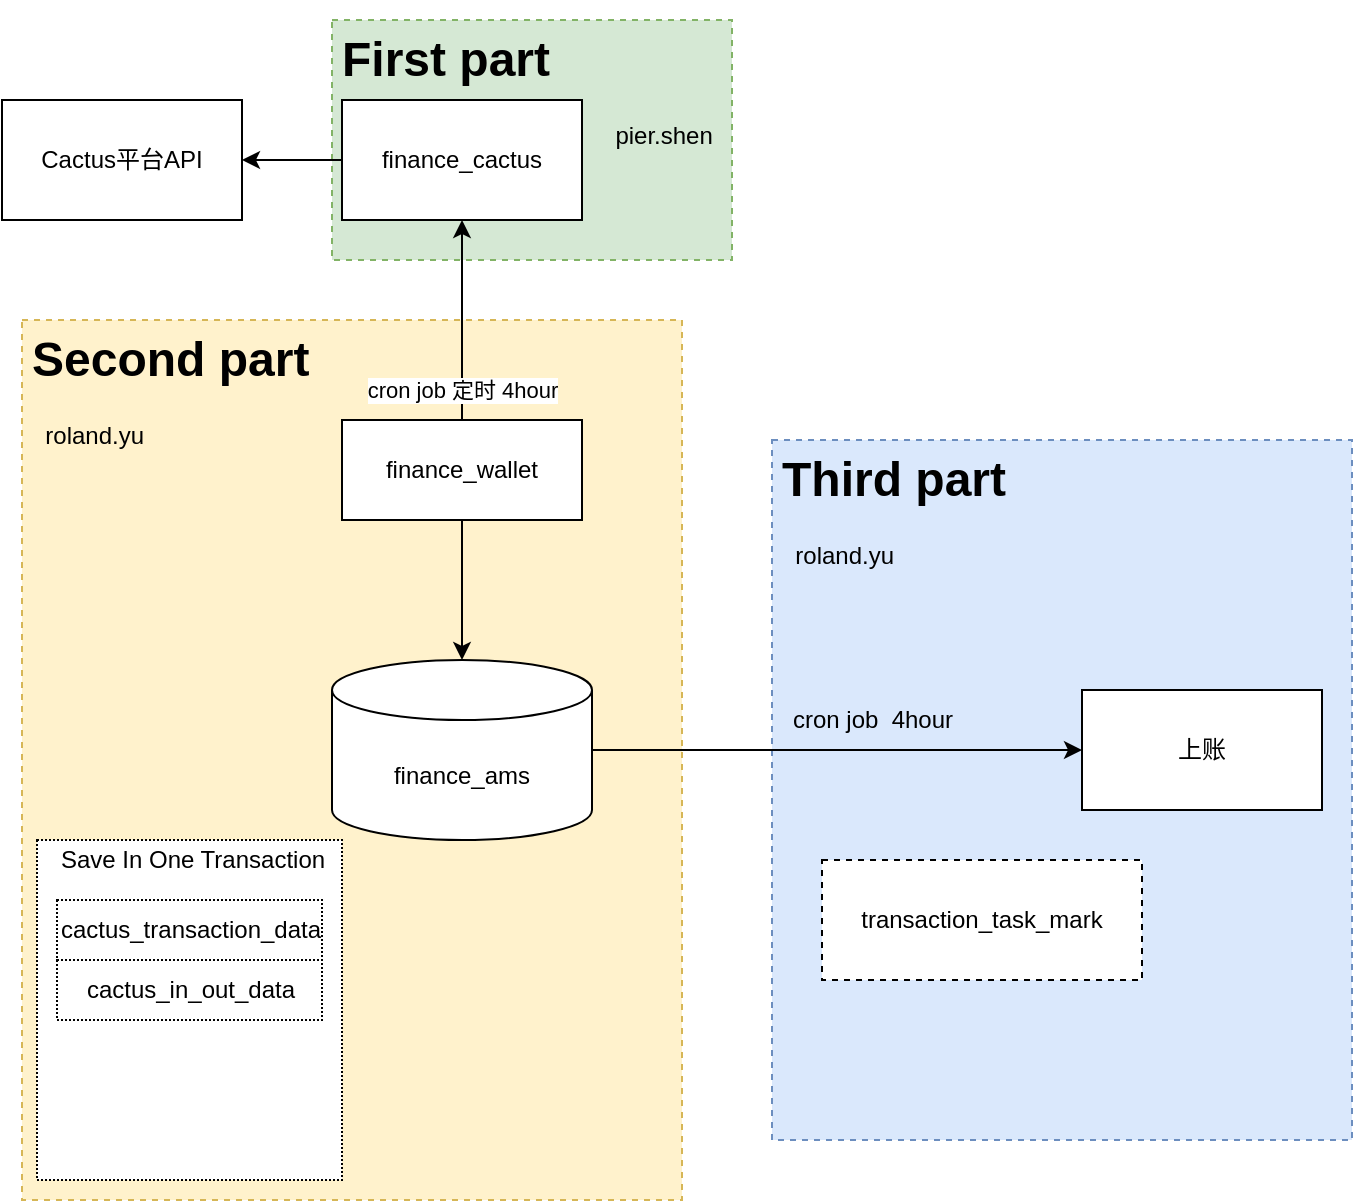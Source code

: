 <mxfile version="16.0.0" type="github">
  <diagram id="WeGzuqWGxNbMyqAzmkSq" name="Page-1">
    <mxGraphModel dx="2185" dy="756" grid="1" gridSize="10" guides="1" tooltips="1" connect="1" arrows="1" fold="1" page="1" pageScale="1" pageWidth="827" pageHeight="1169" math="0" shadow="0">
      <root>
        <mxCell id="0" />
        <mxCell id="1" parent="0" />
        <mxCell id="XQfQoBdbFN4m_AGcvm9J-25" value="&lt;h1&gt;Third part&lt;/h1&gt;&lt;div&gt;&amp;nbsp; roland.yu&lt;/div&gt;" style="text;html=1;strokeColor=#6c8ebf;fillColor=#dae8fc;spacing=5;spacingTop=-20;whiteSpace=wrap;overflow=hidden;rounded=0;dashed=1;" vertex="1" parent="1">
          <mxGeometry x="345" y="250" width="290" height="350" as="geometry" />
        </mxCell>
        <mxCell id="XQfQoBdbFN4m_AGcvm9J-19" value="&lt;h1&gt;Second part&amp;nbsp; &amp;nbsp; &amp;nbsp; &amp;nbsp; &amp;nbsp; &amp;nbsp; &amp;nbsp; &amp;nbsp; &amp;nbsp; &amp;nbsp; &amp;nbsp;&amp;nbsp;&lt;/h1&gt;&lt;div&gt;&amp;nbsp; roland.yu&lt;/div&gt;" style="text;html=1;strokeColor=#d6b656;fillColor=#fff2cc;spacing=5;spacingTop=-20;whiteSpace=wrap;overflow=hidden;rounded=0;dashed=1;" vertex="1" parent="1">
          <mxGeometry x="-30" y="190" width="330" height="440" as="geometry" />
        </mxCell>
        <mxCell id="XQfQoBdbFN4m_AGcvm9J-17" value="&lt;h1&gt;First part&lt;/h1&gt;&lt;div&gt;&amp;nbsp; &amp;nbsp; &amp;nbsp; &amp;nbsp; &amp;nbsp; &amp;nbsp; &amp;nbsp; &amp;nbsp; &amp;nbsp; &amp;nbsp; &amp;nbsp; &amp;nbsp; &amp;nbsp; &amp;nbsp; &amp;nbsp; &amp;nbsp; &amp;nbsp; &amp;nbsp; &amp;nbsp; &amp;nbsp; &amp;nbsp;pier.shen&lt;/div&gt;" style="text;html=1;strokeColor=#82b366;fillColor=#d5e8d4;spacing=5;spacingTop=-20;whiteSpace=wrap;overflow=hidden;rounded=0;dashed=1;" vertex="1" parent="1">
          <mxGeometry x="125" y="40" width="200" height="120" as="geometry" />
        </mxCell>
        <mxCell id="XQfQoBdbFN4m_AGcvm9J-5" style="edgeStyle=orthogonalEdgeStyle;rounded=0;orthogonalLoop=1;jettySize=auto;html=1;entryX=0.5;entryY=1;entryDx=0;entryDy=0;" edge="1" parent="1" source="XQfQoBdbFN4m_AGcvm9J-4" target="XQfQoBdbFN4m_AGcvm9J-21">
          <mxGeometry relative="1" as="geometry">
            <mxPoint x="190" y="150" as="targetPoint" />
          </mxGeometry>
        </mxCell>
        <mxCell id="XQfQoBdbFN4m_AGcvm9J-6" value="cron job 定时 4hour" style="edgeLabel;html=1;align=center;verticalAlign=middle;resizable=0;points=[];" vertex="1" connectable="0" parent="XQfQoBdbFN4m_AGcvm9J-5">
          <mxGeometry x="0.111" y="3" relative="1" as="geometry">
            <mxPoint x="3" y="40" as="offset" />
          </mxGeometry>
        </mxCell>
        <mxCell id="XQfQoBdbFN4m_AGcvm9J-8" value="" style="edgeStyle=orthogonalEdgeStyle;rounded=0;orthogonalLoop=1;jettySize=auto;html=1;" edge="1" parent="1" source="XQfQoBdbFN4m_AGcvm9J-4" target="XQfQoBdbFN4m_AGcvm9J-7">
          <mxGeometry relative="1" as="geometry" />
        </mxCell>
        <mxCell id="XQfQoBdbFN4m_AGcvm9J-4" value="finance_wallet" style="rounded=0;whiteSpace=wrap;html=1;" vertex="1" parent="1">
          <mxGeometry x="130" y="240" width="120" height="50" as="geometry" />
        </mxCell>
        <mxCell id="XQfQoBdbFN4m_AGcvm9J-10" style="edgeStyle=orthogonalEdgeStyle;rounded=0;orthogonalLoop=1;jettySize=auto;html=1;" edge="1" parent="1" source="XQfQoBdbFN4m_AGcvm9J-7" target="XQfQoBdbFN4m_AGcvm9J-9">
          <mxGeometry relative="1" as="geometry" />
        </mxCell>
        <mxCell id="XQfQoBdbFN4m_AGcvm9J-7" value="finance_ams" style="shape=cylinder3;whiteSpace=wrap;html=1;boundedLbl=1;backgroundOutline=1;size=15;" vertex="1" parent="1">
          <mxGeometry x="125" y="360" width="130" height="90" as="geometry" />
        </mxCell>
        <mxCell id="XQfQoBdbFN4m_AGcvm9J-9" value="上账" style="rounded=0;whiteSpace=wrap;html=1;" vertex="1" parent="1">
          <mxGeometry x="500" y="375" width="120" height="60" as="geometry" />
        </mxCell>
        <mxCell id="XQfQoBdbFN4m_AGcvm9J-11" value="cron job&amp;nbsp; 4hour" style="text;html=1;align=center;verticalAlign=middle;resizable=0;points=[];autosize=1;strokeColor=none;fillColor=none;" vertex="1" parent="1">
          <mxGeometry x="345" y="380" width="100" height="20" as="geometry" />
        </mxCell>
        <mxCell id="XQfQoBdbFN4m_AGcvm9J-14" value="" style="rounded=0;whiteSpace=wrap;html=1;dashed=1;dashPattern=1 1;" vertex="1" parent="1">
          <mxGeometry x="-22.5" y="450" width="152.5" height="170" as="geometry" />
        </mxCell>
        <mxCell id="XQfQoBdbFN4m_AGcvm9J-12" value="cactus_transaction_data" style="rounded=0;whiteSpace=wrap;html=1;dashed=1;dashPattern=1 1;" vertex="1" parent="1">
          <mxGeometry x="-12.5" y="480" width="132.5" height="30" as="geometry" />
        </mxCell>
        <mxCell id="XQfQoBdbFN4m_AGcvm9J-13" value="&lt;span&gt;cactus_in_out_data&lt;/span&gt;" style="rounded=0;whiteSpace=wrap;html=1;dashed=1;dashPattern=1 1;" vertex="1" parent="1">
          <mxGeometry x="-12.5" y="510" width="132.5" height="30" as="geometry" />
        </mxCell>
        <mxCell id="XQfQoBdbFN4m_AGcvm9J-15" value="Save In One Transaction" style="text;html=1;align=center;verticalAlign=middle;resizable=0;points=[];autosize=1;strokeColor=none;fillColor=none;" vertex="1" parent="1">
          <mxGeometry x="-20" y="450" width="150" height="20" as="geometry" />
        </mxCell>
        <mxCell id="XQfQoBdbFN4m_AGcvm9J-20" value="Cactus平台API" style="rounded=0;whiteSpace=wrap;html=1;" vertex="1" parent="1">
          <mxGeometry x="-40" y="80" width="120" height="60" as="geometry" />
        </mxCell>
        <mxCell id="XQfQoBdbFN4m_AGcvm9J-22" style="edgeStyle=orthogonalEdgeStyle;rounded=0;orthogonalLoop=1;jettySize=auto;html=1;entryX=1;entryY=0.5;entryDx=0;entryDy=0;" edge="1" parent="1" source="XQfQoBdbFN4m_AGcvm9J-21" target="XQfQoBdbFN4m_AGcvm9J-20">
          <mxGeometry relative="1" as="geometry" />
        </mxCell>
        <mxCell id="XQfQoBdbFN4m_AGcvm9J-21" value="finance_cactus" style="rounded=0;whiteSpace=wrap;html=1;" vertex="1" parent="1">
          <mxGeometry x="130" y="80" width="120" height="60" as="geometry" />
        </mxCell>
        <mxCell id="XQfQoBdbFN4m_AGcvm9J-26" value="transaction_task_mark" style="rounded=0;whiteSpace=wrap;html=1;dashed=1;" vertex="1" parent="1">
          <mxGeometry x="370" y="460" width="160" height="60" as="geometry" />
        </mxCell>
      </root>
    </mxGraphModel>
  </diagram>
</mxfile>
